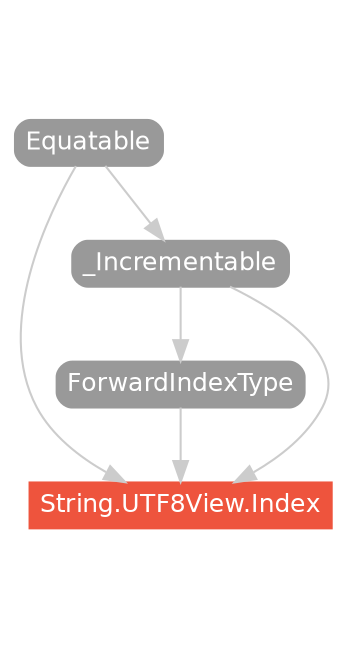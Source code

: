 strict digraph "String.UTF8View.Index - Type Hierarchy - SwiftDoc.org" {
    pad="0.1,0.8"
    node [shape=box, style="filled,rounded", color="#999999", fillcolor="#999999", fontcolor=white, fontname=Helvetica, fontnames="Helvetica,sansserif", fontsize=12, margin="0.07,0.05", height="0.3"]
    edge [color="#cccccc"]
    "Equatable" [URL="/protocol/Equatable/"]
    "ForwardIndexType" [URL="/protocol/ForwardIndexType/"]
    "String.UTF8View.Index" [URL="/type/String.UTF8View.Index/", style="filled", fillcolor="#ee543d", color="#ee543d"]
    "_Incrementable" [URL="/protocol/_Incrementable/"]    "ForwardIndexType" -> "String.UTF8View.Index"
    "_Incrementable" -> "String.UTF8View.Index"
    "Equatable" -> "String.UTF8View.Index"
    "_Incrementable" -> "ForwardIndexType"
    "Equatable" -> "_Incrementable"
    "Equatable" -> "_Incrementable"
    subgraph Types {
        rank = max; "String.UTF8View.Index";
    }
}